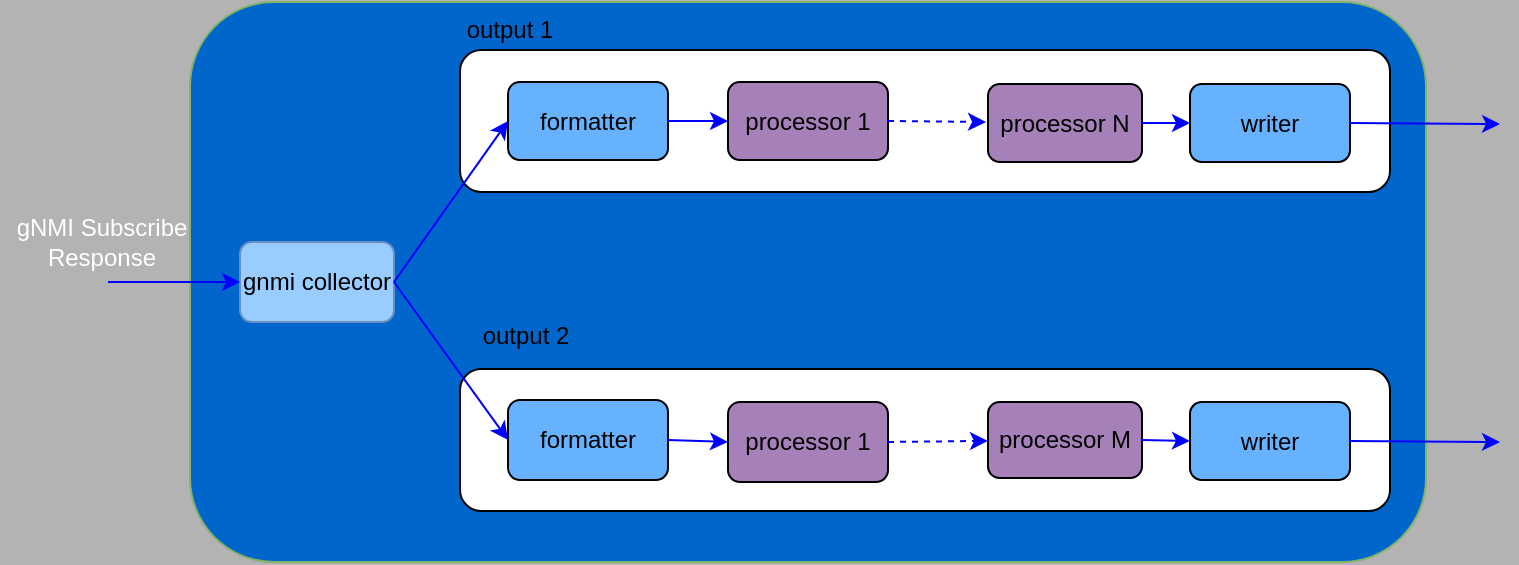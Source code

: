 <mxfile version="14.0.0" type="github">
  <diagram id="wvMvGdraGng6jNst5-NM" name="Page-1">
    <mxGraphModel dx="1298" dy="799" grid="0" gridSize="10" guides="1" tooltips="1" connect="1" arrows="1" fold="1" page="1" pageScale="1" pageWidth="827" pageHeight="1169" background="#B3B3B3" math="0" shadow="0">
      <root>
        <mxCell id="0" />
        <mxCell id="1" parent="0" />
        <mxCell id="Y4jqcFmsGdj2RUDltD1J-21" value="" style="rounded=1;whiteSpace=wrap;html=1;align=left;strokeColor=#82b366;fillColor=#0066CC;" parent="1" vertex="1">
          <mxGeometry x="105" y="201" width="618" height="280" as="geometry" />
        </mxCell>
        <mxCell id="Y4jqcFmsGdj2RUDltD1J-18" value="" style="rounded=1;whiteSpace=wrap;html=1;align=left;labelPosition=left;verticalLabelPosition=middle;verticalAlign=middle;" parent="1" vertex="1">
          <mxGeometry x="240" y="384.5" width="465" height="71" as="geometry" />
        </mxCell>
        <mxCell id="Y4jqcFmsGdj2RUDltD1J-8" value="" style="rounded=1;whiteSpace=wrap;html=1;align=left;labelPosition=left;verticalLabelPosition=middle;verticalAlign=middle;" parent="1" vertex="1">
          <mxGeometry x="240" y="225" width="465" height="71" as="geometry" />
        </mxCell>
        <mxCell id="Y4jqcFmsGdj2RUDltD1J-1" value="formatter" style="rounded=1;whiteSpace=wrap;html=1;fillColor=#66B2FF;" parent="1" vertex="1">
          <mxGeometry x="264" y="241" width="80" height="39" as="geometry" />
        </mxCell>
        <mxCell id="Y4jqcFmsGdj2RUDltD1J-2" value="&lt;span&gt;processor 1&lt;/span&gt;" style="rounded=1;whiteSpace=wrap;html=1;fillColor=#A680B8;" parent="1" vertex="1">
          <mxGeometry x="374" y="241" width="80" height="39" as="geometry" />
        </mxCell>
        <mxCell id="Y4jqcFmsGdj2RUDltD1J-3" value="&lt;span&gt;processor N&lt;/span&gt;" style="rounded=1;whiteSpace=wrap;html=1;fillColor=#A680B8;" parent="1" vertex="1">
          <mxGeometry x="504" y="242" width="77" height="39" as="geometry" />
        </mxCell>
        <mxCell id="Y4jqcFmsGdj2RUDltD1J-4" value="gnmi collector" style="rounded=1;whiteSpace=wrap;html=1;strokeColor=#6c8ebf;fillColor=#99CCFF;" parent="1" vertex="1">
          <mxGeometry x="130" y="321" width="77" height="40" as="geometry" />
        </mxCell>
        <mxCell id="Y4jqcFmsGdj2RUDltD1J-5" value="formatter" style="rounded=1;whiteSpace=wrap;html=1;fillColor=#66B2FF;" parent="1" vertex="1">
          <mxGeometry x="264" y="400" width="80" height="40" as="geometry" />
        </mxCell>
        <mxCell id="Y4jqcFmsGdj2RUDltD1J-6" value="&lt;span&gt;processor 1&lt;/span&gt;" style="rounded=1;whiteSpace=wrap;html=1;fillColor=#A680B8;" parent="1" vertex="1">
          <mxGeometry x="374" y="401" width="80" height="40" as="geometry" />
        </mxCell>
        <mxCell id="Y4jqcFmsGdj2RUDltD1J-7" value="&lt;span&gt;processor M&lt;/span&gt;" style="rounded=1;whiteSpace=wrap;html=1;fillColor=#A680B8;" parent="1" vertex="1">
          <mxGeometry x="504" y="401" width="77" height="38" as="geometry" />
        </mxCell>
        <mxCell id="Y4jqcFmsGdj2RUDltD1J-10" value="" style="endArrow=classic;html=1;exitX=1;exitY=0.5;exitDx=0;exitDy=0;entryX=0;entryY=0.5;entryDx=0;entryDy=0;strokeColor=#0000FF;" parent="1" source="Y4jqcFmsGdj2RUDltD1J-4" target="Y4jqcFmsGdj2RUDltD1J-1" edge="1">
          <mxGeometry width="50" height="50" relative="1" as="geometry">
            <mxPoint x="411" y="428" as="sourcePoint" />
            <mxPoint x="461" y="378" as="targetPoint" />
          </mxGeometry>
        </mxCell>
        <mxCell id="Y4jqcFmsGdj2RUDltD1J-11" value="" style="endArrow=classic;html=1;exitX=1;exitY=0.5;exitDx=0;exitDy=0;entryX=0;entryY=0.5;entryDx=0;entryDy=0;strokeColor=#0000FF;" parent="1" source="Y4jqcFmsGdj2RUDltD1J-4" target="Y4jqcFmsGdj2RUDltD1J-5" edge="1">
          <mxGeometry width="50" height="50" relative="1" as="geometry">
            <mxPoint x="232" y="342" as="sourcePoint" />
            <mxPoint x="280" y="268" as="targetPoint" />
          </mxGeometry>
        </mxCell>
        <mxCell id="Y4jqcFmsGdj2RUDltD1J-12" value="" style="endArrow=classic;html=1;exitX=1;exitY=0.5;exitDx=0;exitDy=0;entryX=0;entryY=0.5;entryDx=0;entryDy=0;strokeColor=#0000FF;" parent="1" source="Y4jqcFmsGdj2RUDltD1J-1" target="Y4jqcFmsGdj2RUDltD1J-2" edge="1">
          <mxGeometry width="50" height="50" relative="1" as="geometry">
            <mxPoint x="232" y="351" as="sourcePoint" />
            <mxPoint x="274" y="270.5" as="targetPoint" />
          </mxGeometry>
        </mxCell>
        <mxCell id="Y4jqcFmsGdj2RUDltD1J-13" value="" style="endArrow=classic;html=1;exitX=1;exitY=0.5;exitDx=0;exitDy=0;entryX=0;entryY=0.5;entryDx=0;entryDy=0;strokeColor=#0000FF;" parent="1" source="Y4jqcFmsGdj2RUDltD1J-5" target="Y4jqcFmsGdj2RUDltD1J-6" edge="1">
          <mxGeometry width="50" height="50" relative="1" as="geometry">
            <mxPoint x="354" y="270.5" as="sourcePoint" />
            <mxPoint x="394" y="270.5" as="targetPoint" />
          </mxGeometry>
        </mxCell>
        <mxCell id="Y4jqcFmsGdj2RUDltD1J-14" value="" style="endArrow=classic;html=1;exitX=1;exitY=0.5;exitDx=0;exitDy=0;strokeColor=#0000FF;dashed=1;" parent="1" source="Y4jqcFmsGdj2RUDltD1J-6" target="Y4jqcFmsGdj2RUDltD1J-7" edge="1">
          <mxGeometry width="50" height="50" relative="1" as="geometry">
            <mxPoint x="354" y="431" as="sourcePoint" />
            <mxPoint x="394" y="431" as="targetPoint" />
          </mxGeometry>
        </mxCell>
        <mxCell id="Y4jqcFmsGdj2RUDltD1J-15" value="" style="endArrow=classic;html=1;exitX=1;exitY=0.5;exitDx=0;exitDy=0;strokeColor=#0000FF;dashed=1;" parent="1" source="Y4jqcFmsGdj2RUDltD1J-2" edge="1">
          <mxGeometry width="50" height="50" relative="1" as="geometry">
            <mxPoint x="364" y="441" as="sourcePoint" />
            <mxPoint x="503" y="261" as="targetPoint" />
          </mxGeometry>
        </mxCell>
        <mxCell id="Y4jqcFmsGdj2RUDltD1J-19" value="" style="endArrow=classic;html=1;exitX=1;exitY=0.5;exitDx=0;exitDy=0;strokeColor=#0000FF;entryX=0;entryY=0.5;entryDx=0;entryDy=0;" parent="1" source="Y4jqcFmsGdj2RUDltD1J-3" target="Y4jqcFmsGdj2RUDltD1J-26" edge="1">
          <mxGeometry width="50" height="50" relative="1" as="geometry">
            <mxPoint x="191" y="351" as="sourcePoint" />
            <mxPoint x="704" y="262" as="targetPoint" />
          </mxGeometry>
        </mxCell>
        <mxCell id="Y4jqcFmsGdj2RUDltD1J-20" value="" style="endArrow=classic;html=1;exitX=1;exitY=0.5;exitDx=0;exitDy=0;strokeColor=#0000FF;entryX=0;entryY=0.5;entryDx=0;entryDy=0;" parent="1" source="Y4jqcFmsGdj2RUDltD1J-7" target="Y4jqcFmsGdj2RUDltD1J-27" edge="1">
          <mxGeometry width="50" height="50" relative="1" as="geometry">
            <mxPoint x="591" y="271.5" as="sourcePoint" />
            <mxPoint x="706" y="420" as="targetPoint" />
          </mxGeometry>
        </mxCell>
        <mxCell id="Y4jqcFmsGdj2RUDltD1J-22" value="" style="endArrow=classic;html=1;entryX=0;entryY=0.5;entryDx=0;entryDy=0;strokeColor=#0000FF;" parent="1" target="Y4jqcFmsGdj2RUDltD1J-4" edge="1">
          <mxGeometry width="50" height="50" relative="1" as="geometry">
            <mxPoint x="64" y="341" as="sourcePoint" />
            <mxPoint x="274" y="270.5" as="targetPoint" />
          </mxGeometry>
        </mxCell>
        <mxCell id="Y4jqcFmsGdj2RUDltD1J-23" value="output 1" style="text;html=1;strokeColor=none;fillColor=none;align=center;verticalAlign=middle;whiteSpace=wrap;rounded=0;" parent="1" vertex="1">
          <mxGeometry x="240" y="205" width="50" height="20" as="geometry" />
        </mxCell>
        <mxCell id="Y4jqcFmsGdj2RUDltD1J-24" value="output 2" style="text;html=1;strokeColor=none;fillColor=none;align=center;verticalAlign=middle;whiteSpace=wrap;rounded=0;" parent="1" vertex="1">
          <mxGeometry x="248" y="358" width="50" height="20" as="geometry" />
        </mxCell>
        <mxCell id="Y4jqcFmsGdj2RUDltD1J-25" value="&lt;font color=&quot;#ffffff&quot;&gt;gNMI Subscribe Response&lt;/font&gt;" style="text;html=1;strokeColor=none;fillColor=none;align=center;verticalAlign=middle;whiteSpace=wrap;rounded=0;" parent="1" vertex="1">
          <mxGeometry x="10" y="311" width="102" height="20" as="geometry" />
        </mxCell>
        <mxCell id="Y4jqcFmsGdj2RUDltD1J-26" value="writer" style="rounded=1;whiteSpace=wrap;html=1;fillColor=#66B2FF;" parent="1" vertex="1">
          <mxGeometry x="605" y="242" width="80" height="39" as="geometry" />
        </mxCell>
        <mxCell id="Y4jqcFmsGdj2RUDltD1J-27" value="writer" style="rounded=1;whiteSpace=wrap;html=1;fillColor=#66B2FF;" parent="1" vertex="1">
          <mxGeometry x="605" y="401" width="80" height="39" as="geometry" />
        </mxCell>
        <mxCell id="Y4jqcFmsGdj2RUDltD1J-28" value="" style="endArrow=classic;html=1;exitX=1;exitY=0.5;exitDx=0;exitDy=0;strokeColor=#0000FF;" parent="1" source="Y4jqcFmsGdj2RUDltD1J-26" edge="1">
          <mxGeometry width="50" height="50" relative="1" as="geometry">
            <mxPoint x="591" y="271.5" as="sourcePoint" />
            <mxPoint x="760" y="262" as="targetPoint" />
          </mxGeometry>
        </mxCell>
        <mxCell id="Y4jqcFmsGdj2RUDltD1J-29" value="" style="endArrow=classic;html=1;exitX=1;exitY=0.5;exitDx=0;exitDy=0;strokeColor=#0000FF;" parent="1" source="Y4jqcFmsGdj2RUDltD1J-27" edge="1">
          <mxGeometry width="50" height="50" relative="1" as="geometry">
            <mxPoint x="695" y="271.5" as="sourcePoint" />
            <mxPoint x="760" y="421" as="targetPoint" />
          </mxGeometry>
        </mxCell>
      </root>
    </mxGraphModel>
  </diagram>
</mxfile>

